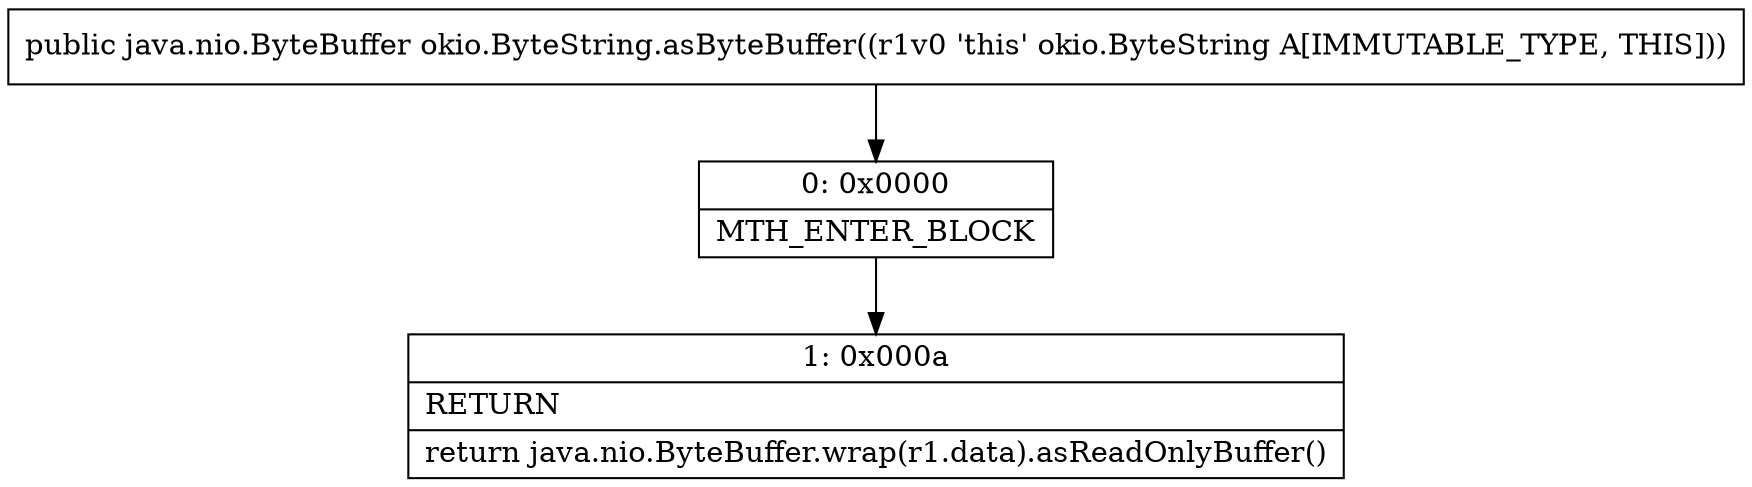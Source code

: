 digraph "CFG forokio.ByteString.asByteBuffer()Ljava\/nio\/ByteBuffer;" {
Node_0 [shape=record,label="{0\:\ 0x0000|MTH_ENTER_BLOCK\l}"];
Node_1 [shape=record,label="{1\:\ 0x000a|RETURN\l|return java.nio.ByteBuffer.wrap(r1.data).asReadOnlyBuffer()\l}"];
MethodNode[shape=record,label="{public java.nio.ByteBuffer okio.ByteString.asByteBuffer((r1v0 'this' okio.ByteString A[IMMUTABLE_TYPE, THIS])) }"];
MethodNode -> Node_0;
Node_0 -> Node_1;
}

